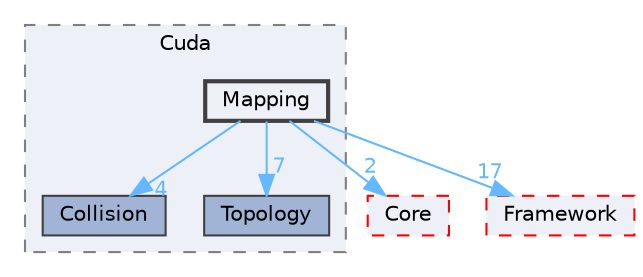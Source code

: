 digraph "D:/Peridyno/peridyno/src/Topology/Cuda/Mapping"
{
 // LATEX_PDF_SIZE
  bgcolor="transparent";
  edge [fontname=Helvetica,fontsize=10,labelfontname=Helvetica,labelfontsize=10];
  node [fontname=Helvetica,fontsize=10,shape=box,height=0.2,width=0.4];
  compound=true
  subgraph clusterdir_47e3abb3b8d15cc04336db3a85fcf0c7 {
    graph [ bgcolor="#edf0f7", pencolor="grey50", label="Cuda", fontname=Helvetica,fontsize=10 style="filled,dashed", URL="dir_47e3abb3b8d15cc04336db3a85fcf0c7.html",tooltip=""]
  dir_839868f771003a74322de7a32e716788 [label="Collision", fillcolor="#a2b4d6", color="grey25", style="filled", URL="dir_839868f771003a74322de7a32e716788.html",tooltip=""];
  dir_acf531aa428883c481dad4770768fca0 [label="Topology", fillcolor="#a2b4d6", color="grey25", style="filled", URL="dir_acf531aa428883c481dad4770768fca0.html",tooltip=""];
  dir_c6a980f3b1a32cdd2203f143b958bce2 [label="Mapping", fillcolor="#edf0f7", color="grey25", style="filled,bold", URL="dir_c6a980f3b1a32cdd2203f143b958bce2.html",tooltip=""];
  }
  dir_18ab09de471ddf4a6c726bf6f36eb1c9 [label="Core", fillcolor="#edf0f7", color="red", style="filled,dashed", URL="dir_18ab09de471ddf4a6c726bf6f36eb1c9.html",tooltip=""];
  dir_72c161997c5186b0a4bbf39a44809cf4 [label="Framework", fillcolor="#edf0f7", color="red", style="filled,dashed", URL="dir_72c161997c5186b0a4bbf39a44809cf4.html",tooltip=""];
  dir_c6a980f3b1a32cdd2203f143b958bce2->dir_18ab09de471ddf4a6c726bf6f36eb1c9 [headlabel="2", labeldistance=1.5 headhref="dir_000038_000014.html" href="dir_000038_000014.html" color="steelblue1" fontcolor="steelblue1"];
  dir_c6a980f3b1a32cdd2203f143b958bce2->dir_72c161997c5186b0a4bbf39a44809cf4 [headlabel="17", labeldistance=1.5 headhref="dir_000038_000027.html" href="dir_000038_000027.html" color="steelblue1" fontcolor="steelblue1"];
  dir_c6a980f3b1a32cdd2203f143b958bce2->dir_839868f771003a74322de7a32e716788 [headlabel="4", labeldistance=1.5 headhref="dir_000038_000011.html" href="dir_000038_000011.html" color="steelblue1" fontcolor="steelblue1"];
  dir_c6a980f3b1a32cdd2203f143b958bce2->dir_acf531aa428883c481dad4770768fca0 [headlabel="7", labeldistance=1.5 headhref="dir_000038_000082.html" href="dir_000038_000082.html" color="steelblue1" fontcolor="steelblue1"];
}
